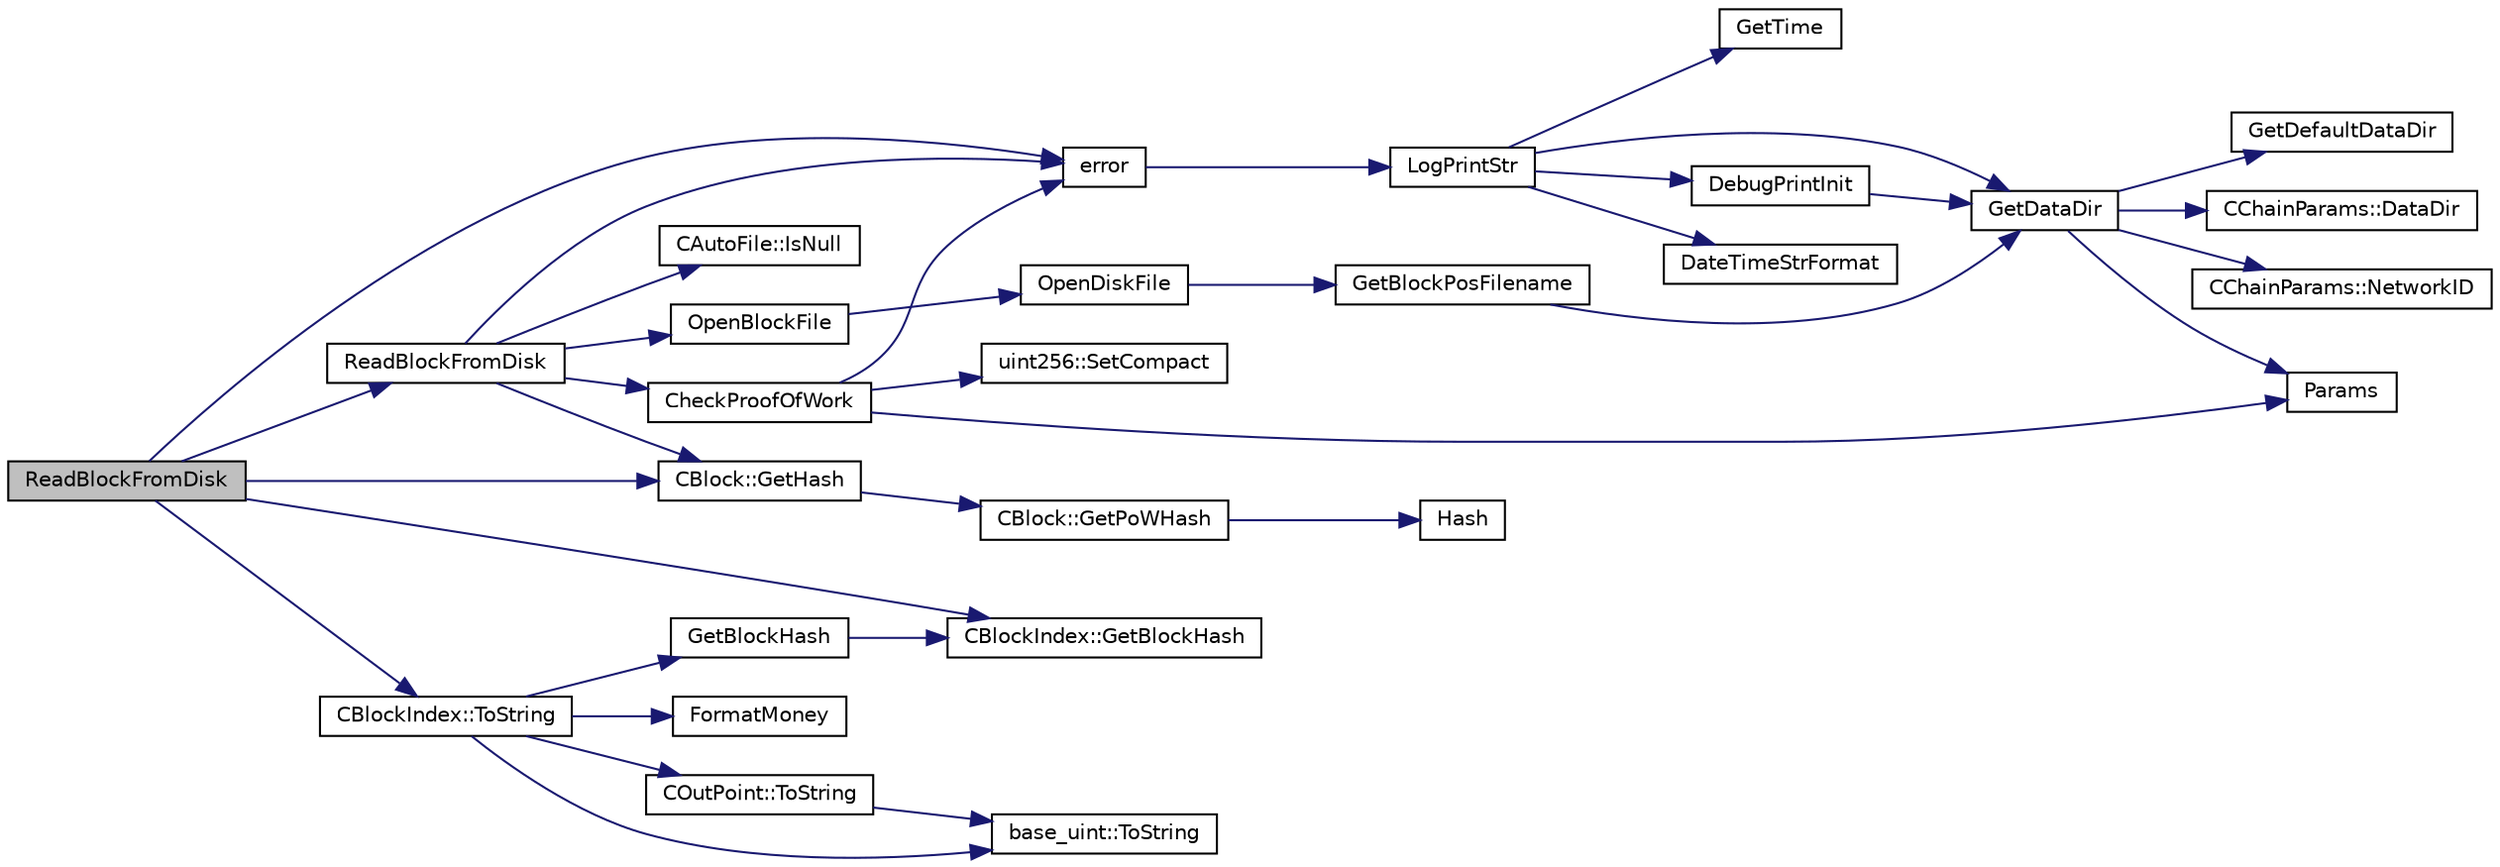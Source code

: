 digraph "ReadBlockFromDisk"
{
  edge [fontname="Helvetica",fontsize="10",labelfontname="Helvetica",labelfontsize="10"];
  node [fontname="Helvetica",fontsize="10",shape=record];
  rankdir="LR";
  Node5399 [label="ReadBlockFromDisk",height=0.2,width=0.4,color="black", fillcolor="grey75", style="filled", fontcolor="black"];
  Node5399 -> Node5400 [color="midnightblue",fontsize="10",style="solid",fontname="Helvetica"];
  Node5400 [label="ReadBlockFromDisk",height=0.2,width=0.4,color="black", fillcolor="white", style="filled",URL="$dd/d7d/validation_8cpp.html#a578c1df234b05798180f0235d469a5ba",tooltip="Functions for disk access for blocks. "];
  Node5400 -> Node5401 [color="midnightblue",fontsize="10",style="solid",fontname="Helvetica"];
  Node5401 [label="OpenBlockFile",height=0.2,width=0.4,color="black", fillcolor="white", style="filled",URL="$dd/d7d/validation_8cpp.html#a0d81388930a4ccb6a69b9abdd1ef5097",tooltip="Open a block file (blk?????.dat) "];
  Node5401 -> Node5402 [color="midnightblue",fontsize="10",style="solid",fontname="Helvetica"];
  Node5402 [label="OpenDiskFile",height=0.2,width=0.4,color="black", fillcolor="white", style="filled",URL="$dd/d7d/validation_8cpp.html#ab2be209b59654115aac034cea8ca1b17"];
  Node5402 -> Node5403 [color="midnightblue",fontsize="10",style="solid",fontname="Helvetica"];
  Node5403 [label="GetBlockPosFilename",height=0.2,width=0.4,color="black", fillcolor="white", style="filled",URL="$dd/d7d/validation_8cpp.html#a14ff9fb82bd3b6a8d7887f68873cdc4d",tooltip="Translation to a filesystem path. "];
  Node5403 -> Node5404 [color="midnightblue",fontsize="10",style="solid",fontname="Helvetica"];
  Node5404 [label="GetDataDir",height=0.2,width=0.4,color="black", fillcolor="white", style="filled",URL="$df/d2d/util_8cpp.html#ab83866a054745d4b30a3948a1b44beba"];
  Node5404 -> Node5405 [color="midnightblue",fontsize="10",style="solid",fontname="Helvetica"];
  Node5405 [label="Params",height=0.2,width=0.4,color="black", fillcolor="white", style="filled",URL="$df/dbf/chainparams_8cpp.html#ace5c5b706d71a324a417dd2db394fd4a",tooltip="Return the currently selected parameters. "];
  Node5404 -> Node5406 [color="midnightblue",fontsize="10",style="solid",fontname="Helvetica"];
  Node5406 [label="CChainParams::NetworkID",height=0.2,width=0.4,color="black", fillcolor="white", style="filled",URL="$d1/d4f/class_c_chain_params.html#a90dc493ec0c0325c98c3ac06eb99862b"];
  Node5404 -> Node5407 [color="midnightblue",fontsize="10",style="solid",fontname="Helvetica"];
  Node5407 [label="GetDefaultDataDir",height=0.2,width=0.4,color="black", fillcolor="white", style="filled",URL="$df/d2d/util_8cpp.html#ab272995de020a3bcbf743be630e485c6"];
  Node5404 -> Node5408 [color="midnightblue",fontsize="10",style="solid",fontname="Helvetica"];
  Node5408 [label="CChainParams::DataDir",height=0.2,width=0.4,color="black", fillcolor="white", style="filled",URL="$d1/d4f/class_c_chain_params.html#a959488b5d8e6fe62857940b831d73a78"];
  Node5400 -> Node5409 [color="midnightblue",fontsize="10",style="solid",fontname="Helvetica"];
  Node5409 [label="CAutoFile::IsNull",height=0.2,width=0.4,color="black", fillcolor="white", style="filled",URL="$df/dc9/class_c_auto_file.html#a7fd47268b6d85a89acafdb73559f8e78",tooltip="Return true if the wrapped FILE* is NULL, false otherwise. "];
  Node5400 -> Node5410 [color="midnightblue",fontsize="10",style="solid",fontname="Helvetica"];
  Node5410 [label="error",height=0.2,width=0.4,color="black", fillcolor="white", style="filled",URL="$d8/d3c/util_8h.html#af8985880cf4ef26df0a5aa2ffcb76662"];
  Node5410 -> Node5411 [color="midnightblue",fontsize="10",style="solid",fontname="Helvetica"];
  Node5411 [label="LogPrintStr",height=0.2,width=0.4,color="black", fillcolor="white", style="filled",URL="$d8/d3c/util_8h.html#afd4c3002b2797c0560adddb6af3ca1da"];
  Node5411 -> Node5412 [color="midnightblue",fontsize="10",style="solid",fontname="Helvetica"];
  Node5412 [label="DebugPrintInit",height=0.2,width=0.4,color="black", fillcolor="white", style="filled",URL="$df/d2d/util_8cpp.html#a751ff5f21d880737811136b5e0bcea12"];
  Node5412 -> Node5404 [color="midnightblue",fontsize="10",style="solid",fontname="Helvetica"];
  Node5411 -> Node5404 [color="midnightblue",fontsize="10",style="solid",fontname="Helvetica"];
  Node5411 -> Node5413 [color="midnightblue",fontsize="10",style="solid",fontname="Helvetica"];
  Node5413 [label="DateTimeStrFormat",height=0.2,width=0.4,color="black", fillcolor="white", style="filled",URL="$df/d2d/util_8cpp.html#a749bc6776c8ec72d7c5e4dea56aee415"];
  Node5411 -> Node5414 [color="midnightblue",fontsize="10",style="solid",fontname="Helvetica"];
  Node5414 [label="GetTime",height=0.2,width=0.4,color="black", fillcolor="white", style="filled",URL="$df/d2d/util_8cpp.html#a46fac5fba8ba905b5f9acb364f5d8c6f"];
  Node5400 -> Node5415 [color="midnightblue",fontsize="10",style="solid",fontname="Helvetica"];
  Node5415 [label="CheckProofOfWork",height=0.2,width=0.4,color="black", fillcolor="white", style="filled",URL="$d1/d08/proofs_8cpp.html#a20a76dbc6ac5b8a6e0aaef85522b1069",tooltip="Check whether a block hash satisfies the proof-of-work requirement specified by nBits. "];
  Node5415 -> Node5416 [color="midnightblue",fontsize="10",style="solid",fontname="Helvetica"];
  Node5416 [label="uint256::SetCompact",height=0.2,width=0.4,color="black", fillcolor="white", style="filled",URL="$d2/d86/classuint256.html#a54bc91c8535c43f881bba1fdb11ca7fa",tooltip="The \"compact\" format is a representation of a whole number N using an unsigned 32bit number similar t..."];
  Node5415 -> Node5405 [color="midnightblue",fontsize="10",style="solid",fontname="Helvetica"];
  Node5415 -> Node5410 [color="midnightblue",fontsize="10",style="solid",fontname="Helvetica"];
  Node5400 -> Node5417 [color="midnightblue",fontsize="10",style="solid",fontname="Helvetica"];
  Node5417 [label="CBlock::GetHash",height=0.2,width=0.4,color="black", fillcolor="white", style="filled",URL="$d3/d51/class_c_block.html#a681acf1fa72ec2ed6c83ea5afc14e0f3"];
  Node5417 -> Node5418 [color="midnightblue",fontsize="10",style="solid",fontname="Helvetica"];
  Node5418 [label="CBlock::GetPoWHash",height=0.2,width=0.4,color="black", fillcolor="white", style="filled",URL="$d3/d51/class_c_block.html#af203beb528a62ec30b0453cf5d860044"];
  Node5418 -> Node5419 [color="midnightblue",fontsize="10",style="solid",fontname="Helvetica"];
  Node5419 [label="Hash",height=0.2,width=0.4,color="black", fillcolor="white", style="filled",URL="$db/dfb/hash_8h.html#ab3f6c437460137530d86e09c2c102e99"];
  Node5399 -> Node5417 [color="midnightblue",fontsize="10",style="solid",fontname="Helvetica"];
  Node5399 -> Node5420 [color="midnightblue",fontsize="10",style="solid",fontname="Helvetica"];
  Node5420 [label="CBlockIndex::GetBlockHash",height=0.2,width=0.4,color="black", fillcolor="white", style="filled",URL="$d3/dbd/class_c_block_index.html#a98490a2788c65cdd6ae9002b004dd74c"];
  Node5399 -> Node5410 [color="midnightblue",fontsize="10",style="solid",fontname="Helvetica"];
  Node5399 -> Node5421 [color="midnightblue",fontsize="10",style="solid",fontname="Helvetica"];
  Node5421 [label="CBlockIndex::ToString",height=0.2,width=0.4,color="black", fillcolor="white", style="filled",URL="$d3/dbd/class_c_block_index.html#a18258e956a4bc77dcccdb0db8f91effe"];
  Node5421 -> Node5422 [color="midnightblue",fontsize="10",style="solid",fontname="Helvetica"];
  Node5422 [label="FormatMoney",height=0.2,width=0.4,color="black", fillcolor="white", style="filled",URL="$df/d2d/util_8cpp.html#a3293aaba439017a99a494cbf39fb5681"];
  Node5421 -> Node5423 [color="midnightblue",fontsize="10",style="solid",fontname="Helvetica"];
  Node5423 [label="base_uint::ToString",height=0.2,width=0.4,color="black", fillcolor="white", style="filled",URL="$da/df7/classbase__uint.html#acccba4d9d51a0c36261718ca0cbb293b"];
  Node5421 -> Node5424 [color="midnightblue",fontsize="10",style="solid",fontname="Helvetica"];
  Node5424 [label="COutPoint::ToString",height=0.2,width=0.4,color="black", fillcolor="white", style="filled",URL="$d5/d05/class_c_out_point.html#ab0026adab6a1098cf00de05c872fbb5d"];
  Node5424 -> Node5423 [color="midnightblue",fontsize="10",style="solid",fontname="Helvetica"];
  Node5421 -> Node5425 [color="midnightblue",fontsize="10",style="solid",fontname="Helvetica"];
  Node5425 [label="GetBlockHash",height=0.2,width=0.4,color="black", fillcolor="white", style="filled",URL="$dc/da3/masternode_8cpp.html#a32f5cbabfc2bd53c2f2daedf122a83cb"];
  Node5425 -> Node5420 [color="midnightblue",fontsize="10",style="solid",fontname="Helvetica"];
}
